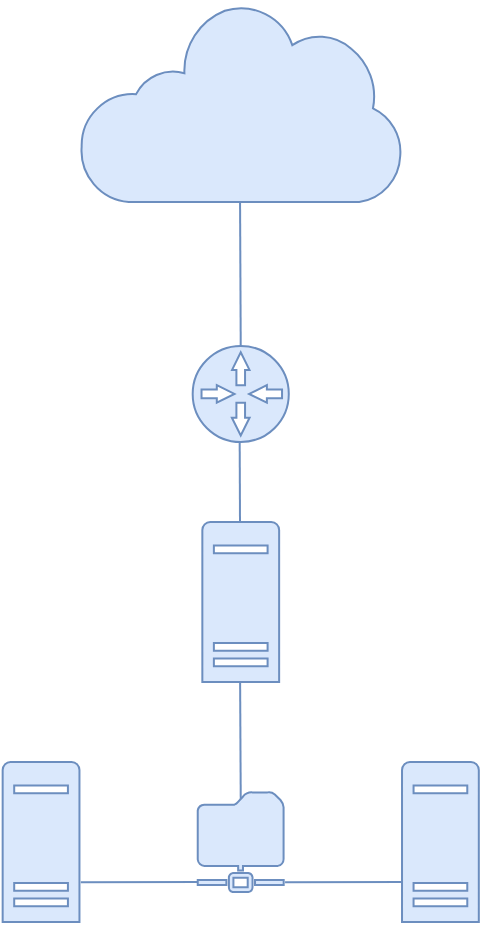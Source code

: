 <mxfile version="27.0.3">
  <diagram name="Page-1" id="keciLELwyi9AGGWLbFc4">
    <mxGraphModel dx="729" dy="457" grid="1" gridSize="10" guides="1" tooltips="1" connect="1" arrows="1" fold="1" page="1" pageScale="1" pageWidth="850" pageHeight="1100" math="0" shadow="0">
      <root>
        <mxCell id="0" />
        <mxCell id="1" parent="0" />
        <mxCell id="L60qJWTPQSCmzR5dktys-2" value="" style="sketch=0;aspect=fixed;pointerEvents=1;shadow=0;dashed=0;html=1;labelPosition=center;verticalLabelPosition=bottom;verticalAlign=top;align=center;shape=mxgraph.mscae.enterprise.gateway;movable=1;resizable=1;rotatable=1;deletable=1;editable=1;locked=0;connectable=1;direction=south;fillColor=#dae8fc;strokeColor=#6c8ebf;" vertex="1" parent="1">
          <mxGeometry x="376.34" y="231.95" width="48.05" height="48.05" as="geometry" />
        </mxCell>
        <mxCell id="L60qJWTPQSCmzR5dktys-9" value="" style="sketch=0;aspect=fixed;pointerEvents=1;shadow=0;dashed=0;html=1;labelPosition=center;verticalLabelPosition=bottom;verticalAlign=top;align=center;shape=mxgraph.mscae.enterprise.internet;movable=1;resizable=1;rotatable=1;deletable=1;editable=1;locked=0;connectable=1;fillColor=#dae8fc;strokeColor=#6c8ebf;" vertex="1" parent="1">
          <mxGeometry x="319.73" y="60" width="161.28" height="100" as="geometry" />
        </mxCell>
        <mxCell id="L60qJWTPQSCmzR5dktys-16" value="" style="sketch=0;aspect=fixed;pointerEvents=1;shadow=0;dashed=0;html=1;labelPosition=center;verticalLabelPosition=bottom;verticalAlign=top;align=center;shape=mxgraph.mscae.enterprise.server_generic;fillColor=#dae8fc;strokeColor=#6c8ebf;" vertex="1" parent="1">
          <mxGeometry x="381.17" y="320" width="38.4" height="80" as="geometry" />
        </mxCell>
        <mxCell id="L60qJWTPQSCmzR5dktys-17" value="" style="sketch=0;aspect=fixed;pointerEvents=1;shadow=0;dashed=0;html=1;labelPosition=center;verticalLabelPosition=bottom;verticalAlign=top;align=center;shape=mxgraph.mscae.enterprise.shared_folder;fillColor=#dae8fc;strokeColor=#6c8ebf;" vertex="1" parent="1">
          <mxGeometry x="378.87" y="455" width="43" height="50" as="geometry" />
        </mxCell>
        <mxCell id="L60qJWTPQSCmzR5dktys-18" value="" style="sketch=0;aspect=fixed;pointerEvents=1;shadow=0;dashed=0;html=1;labelPosition=center;verticalLabelPosition=bottom;verticalAlign=top;align=center;shape=mxgraph.mscae.enterprise.server_generic;fillColor=#dae8fc;strokeColor=#6c8ebf;" vertex="1" parent="1">
          <mxGeometry x="281.33" y="440" width="38.4" height="80" as="geometry" />
        </mxCell>
        <mxCell id="L60qJWTPQSCmzR5dktys-19" value="" style="sketch=0;aspect=fixed;pointerEvents=1;shadow=0;dashed=0;html=1;labelPosition=center;verticalLabelPosition=bottom;verticalAlign=top;align=center;shape=mxgraph.mscae.enterprise.server_generic;fillColor=#dae8fc;strokeColor=#6c8ebf;" vertex="1" parent="1">
          <mxGeometry x="481.01" y="440" width="38.4" height="80" as="geometry" />
        </mxCell>
        <mxCell id="L60qJWTPQSCmzR5dktys-20" value="" style="endArrow=none;html=1;rounded=0;entryX=1;entryY=0.806;entryDx=0;entryDy=0;entryPerimeter=0;fillColor=#dae8fc;strokeColor=#6c8ebf;" edge="1" parent="1">
          <mxGeometry width="50" height="50" relative="1" as="geometry">
            <mxPoint x="400" y="320" as="sourcePoint" />
            <mxPoint x="399.84" y="280" as="targetPoint" />
          </mxGeometry>
        </mxCell>
        <mxCell id="L60qJWTPQSCmzR5dktys-21" value="" style="endArrow=none;html=1;rounded=0;entryX=1;entryY=0.806;entryDx=0;entryDy=0;entryPerimeter=0;exitX=0;exitY=0.5;exitDx=0;exitDy=0;exitPerimeter=0;fillColor=#dae8fc;strokeColor=#6c8ebf;" edge="1" parent="1" source="L60qJWTPQSCmzR5dktys-2">
          <mxGeometry width="50" height="50" relative="1" as="geometry">
            <mxPoint x="400.19" y="200" as="sourcePoint" />
            <mxPoint x="400.03" y="160" as="targetPoint" />
          </mxGeometry>
        </mxCell>
        <mxCell id="L60qJWTPQSCmzR5dktys-22" value="" style="endArrow=none;html=1;rounded=0;entryX=1;entryY=0.806;entryDx=0;entryDy=0;entryPerimeter=0;exitX=0.5;exitY=0.07;exitDx=0;exitDy=0;exitPerimeter=0;fillColor=#dae8fc;strokeColor=#6c8ebf;" edge="1" parent="1" source="L60qJWTPQSCmzR5dktys-17">
          <mxGeometry width="50" height="50" relative="1" as="geometry">
            <mxPoint x="400.03" y="450" as="sourcePoint" />
            <mxPoint x="400.06" y="400" as="targetPoint" />
          </mxGeometry>
        </mxCell>
        <mxCell id="L60qJWTPQSCmzR5dktys-25" value="" style="endArrow=none;html=1;rounded=0;exitX=0.992;exitY=0.903;exitDx=0;exitDy=0;exitPerimeter=0;fillColor=#dae8fc;strokeColor=#6c8ebf;" edge="1" parent="1">
          <mxGeometry width="50" height="50" relative="1" as="geometry">
            <mxPoint x="422.536" y="500.15" as="sourcePoint" />
            <mxPoint x="481.01" y="500" as="targetPoint" />
          </mxGeometry>
        </mxCell>
        <mxCell id="L60qJWTPQSCmzR5dktys-26" value="" style="endArrow=none;html=1;rounded=0;exitX=0.992;exitY=0.903;exitDx=0;exitDy=0;exitPerimeter=0;fillColor=#dae8fc;strokeColor=#6c8ebf;" edge="1" parent="1">
          <mxGeometry width="50" height="50" relative="1" as="geometry">
            <mxPoint x="320.396" y="500.15" as="sourcePoint" />
            <mxPoint x="378.87" y="500" as="targetPoint" />
          </mxGeometry>
        </mxCell>
      </root>
    </mxGraphModel>
  </diagram>
</mxfile>
